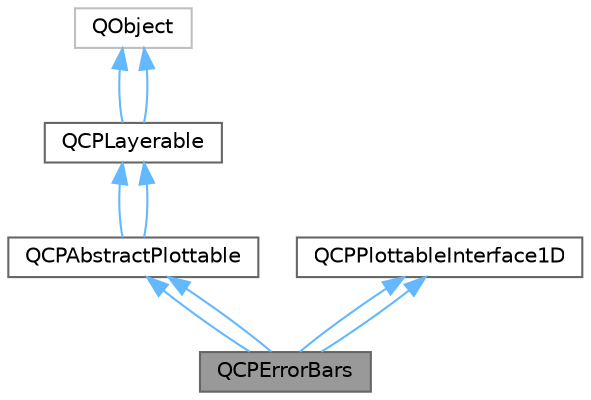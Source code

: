 digraph "QCPErrorBars"
{
 // LATEX_PDF_SIZE
  bgcolor="transparent";
  edge [fontname=Helvetica,fontsize=10,labelfontname=Helvetica,labelfontsize=10];
  node [fontname=Helvetica,fontsize=10,shape=box,height=0.2,width=0.4];
  Node1 [id="Node000001",label="QCPErrorBars",height=0.2,width=0.4,color="gray40", fillcolor="grey60", style="filled", fontcolor="black",tooltip="A plottable that adds a set of error bars to other plottables."];
  Node2 -> Node1 [id="edge9_Node000001_Node000002",dir="back",color="steelblue1",style="solid",tooltip=" "];
  Node2 [id="Node000002",label="QCPAbstractPlottable",height=0.2,width=0.4,color="gray40", fillcolor="white", style="filled",URL="$class_q_c_p_abstract_plottable.html",tooltip="The abstract base class for all data representing objects in a plot."];
  Node3 -> Node2 [id="edge10_Node000002_Node000003",dir="back",color="steelblue1",style="solid",tooltip=" "];
  Node3 [id="Node000003",label="QCPLayerable",height=0.2,width=0.4,color="gray40", fillcolor="white", style="filled",URL="$class_q_c_p_layerable.html",tooltip="Base class for all drawable objects."];
  Node4 -> Node3 [id="edge11_Node000003_Node000004",dir="back",color="steelblue1",style="solid",tooltip=" "];
  Node4 [id="Node000004",label="QObject",height=0.2,width=0.4,color="grey75", fillcolor="white", style="filled",tooltip=" "];
  Node4 -> Node3 [id="edge12_Node000003_Node000004",dir="back",color="steelblue1",style="solid",tooltip=" "];
  Node3 -> Node2 [id="edge13_Node000002_Node000003",dir="back",color="steelblue1",style="solid",tooltip=" "];
  Node5 -> Node1 [id="edge14_Node000001_Node000005",dir="back",color="steelblue1",style="solid",tooltip=" "];
  Node5 [id="Node000005",label="QCPPlottableInterface1D",height=0.2,width=0.4,color="gray40", fillcolor="white", style="filled",URL="$class_q_c_p_plottable_interface1_d.html",tooltip="Defines an abstract interface for one-dimensional plottables."];
  Node2 -> Node1 [id="edge15_Node000001_Node000002",dir="back",color="steelblue1",style="solid",tooltip=" "];
  Node5 -> Node1 [id="edge16_Node000001_Node000005",dir="back",color="steelblue1",style="solid",tooltip=" "];
}
